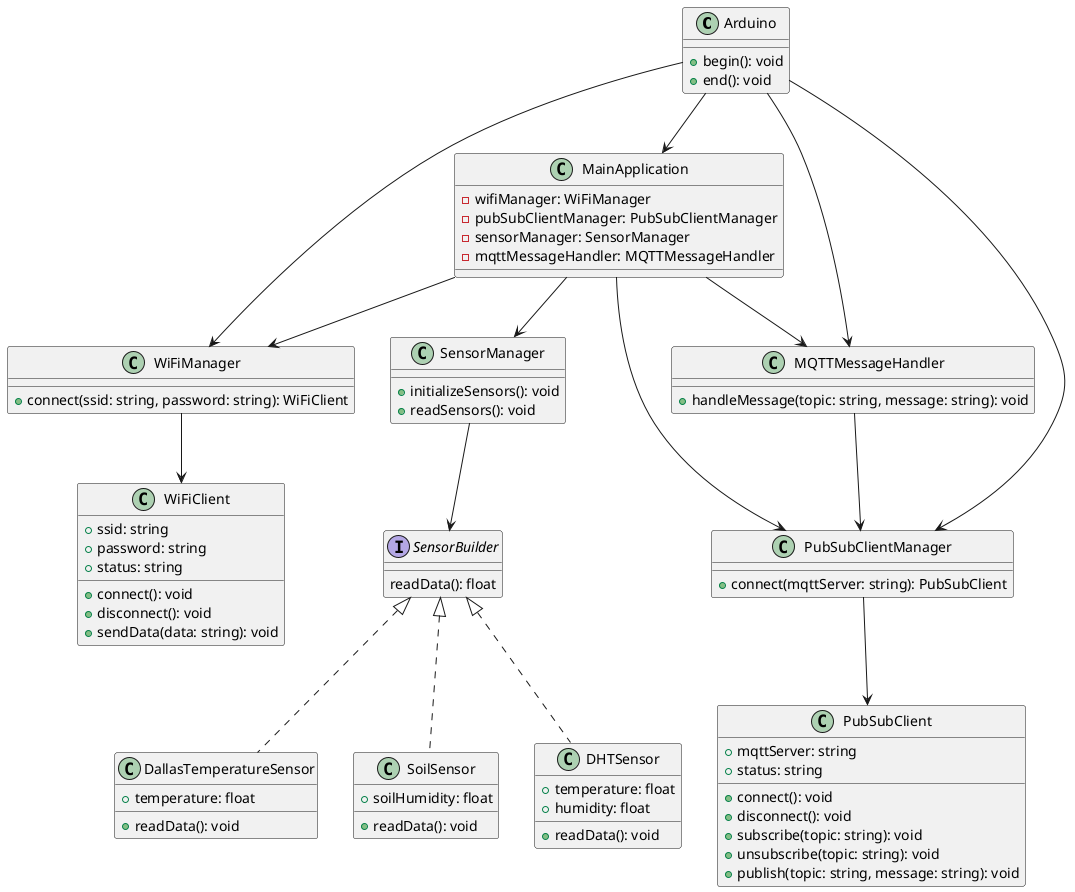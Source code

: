 @startuml

class Arduino {
  +begin(): void
  +end(): void
}

class SensorManager{
  +initializeSensors(): void
  +readSensors(): void
}

interface SensorBuilder {
  readData(): float
}

class WiFiManager {
  +connect(ssid: string, password: string): WiFiClient
}

class PubSubClientManager {
  +connect(mqttServer: string): PubSubClient
}

class MQTTMessageHandler {
  +handleMessage(topic: string, message: string): void
}

class MainApplication {
  -wifiManager: WiFiManager
  -pubSubClientManager: PubSubClientManager
  -sensorManager: SensorManager
  -mqttMessageHandler: MQTTMessageHandler
}

class WiFiClient {
  +ssid: string
  +password: string
  +status: string
  +connect(): void
  +disconnect(): void
  +sendData(data: string): void
}

class PubSubClient {
  +mqttServer: string
  +status: string
  +connect(): void
  +disconnect(): void
  +subscribe(topic: string): void
  +unsubscribe(topic: string): void
  +publish(topic: string, message: string): void
}

class DHTSensor {
  +temperature: float
  +humidity: float
  +readData(): void
}

class DallasTemperatureSensor {
  +temperature: float
  +readData(): void
}

class SoilSensor {
  +soilHumidity: float
  +readData(): void
}

Arduino --> WiFiManager
Arduino --> PubSubClientManager
Arduino --> MQTTMessageHandler
Arduino --> MainApplication

WiFiManager --> WiFiClient

PubSubClientManager --> PubSubClient

SensorBuilder <|.. DHTSensor
SensorBuilder <|.. DallasTemperatureSensor
SensorBuilder <|.. SoilSensor

MQTTMessageHandler --> PubSubClientManager

MainApplication --> WiFiManager
MainApplication --> PubSubClientManager
MainApplication --> SensorManager
MainApplication --> MQTTMessageHandler

SensorManager --> SensorBuilder

@enduml
